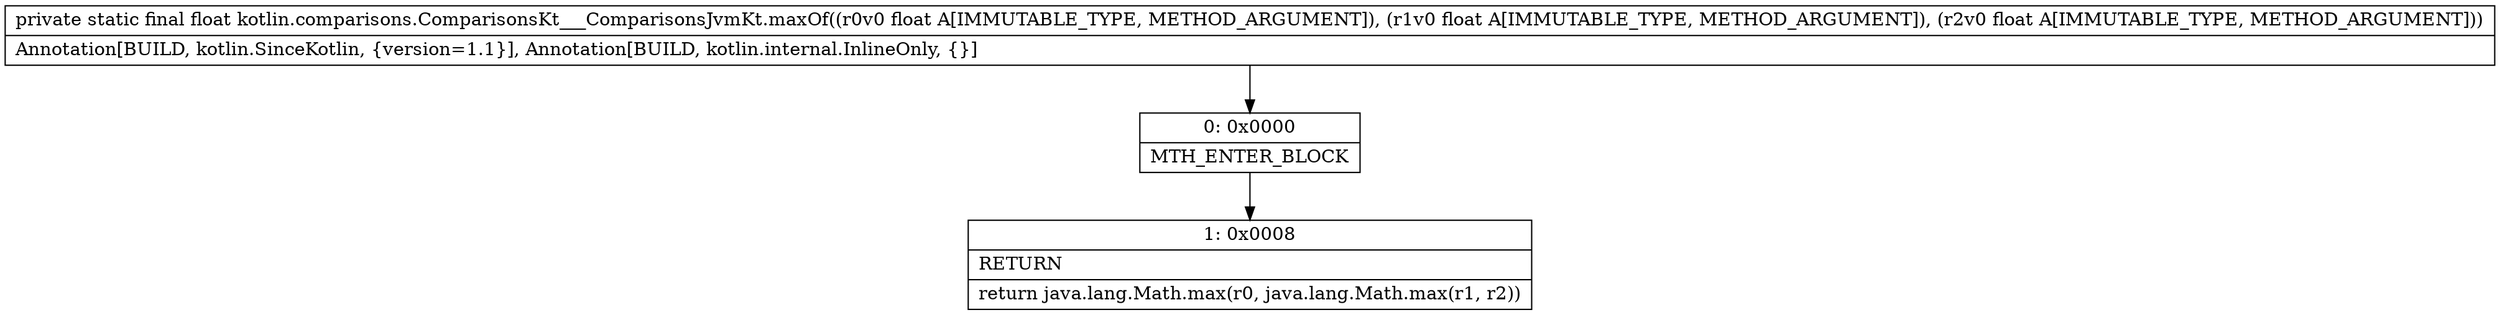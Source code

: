digraph "CFG forkotlin.comparisons.ComparisonsKt___ComparisonsJvmKt.maxOf(FFF)F" {
Node_0 [shape=record,label="{0\:\ 0x0000|MTH_ENTER_BLOCK\l}"];
Node_1 [shape=record,label="{1\:\ 0x0008|RETURN\l|return java.lang.Math.max(r0, java.lang.Math.max(r1, r2))\l}"];
MethodNode[shape=record,label="{private static final float kotlin.comparisons.ComparisonsKt___ComparisonsJvmKt.maxOf((r0v0 float A[IMMUTABLE_TYPE, METHOD_ARGUMENT]), (r1v0 float A[IMMUTABLE_TYPE, METHOD_ARGUMENT]), (r2v0 float A[IMMUTABLE_TYPE, METHOD_ARGUMENT]))  | Annotation[BUILD, kotlin.SinceKotlin, \{version=1.1\}], Annotation[BUILD, kotlin.internal.InlineOnly, \{\}]\l}"];
MethodNode -> Node_0;
Node_0 -> Node_1;
}


